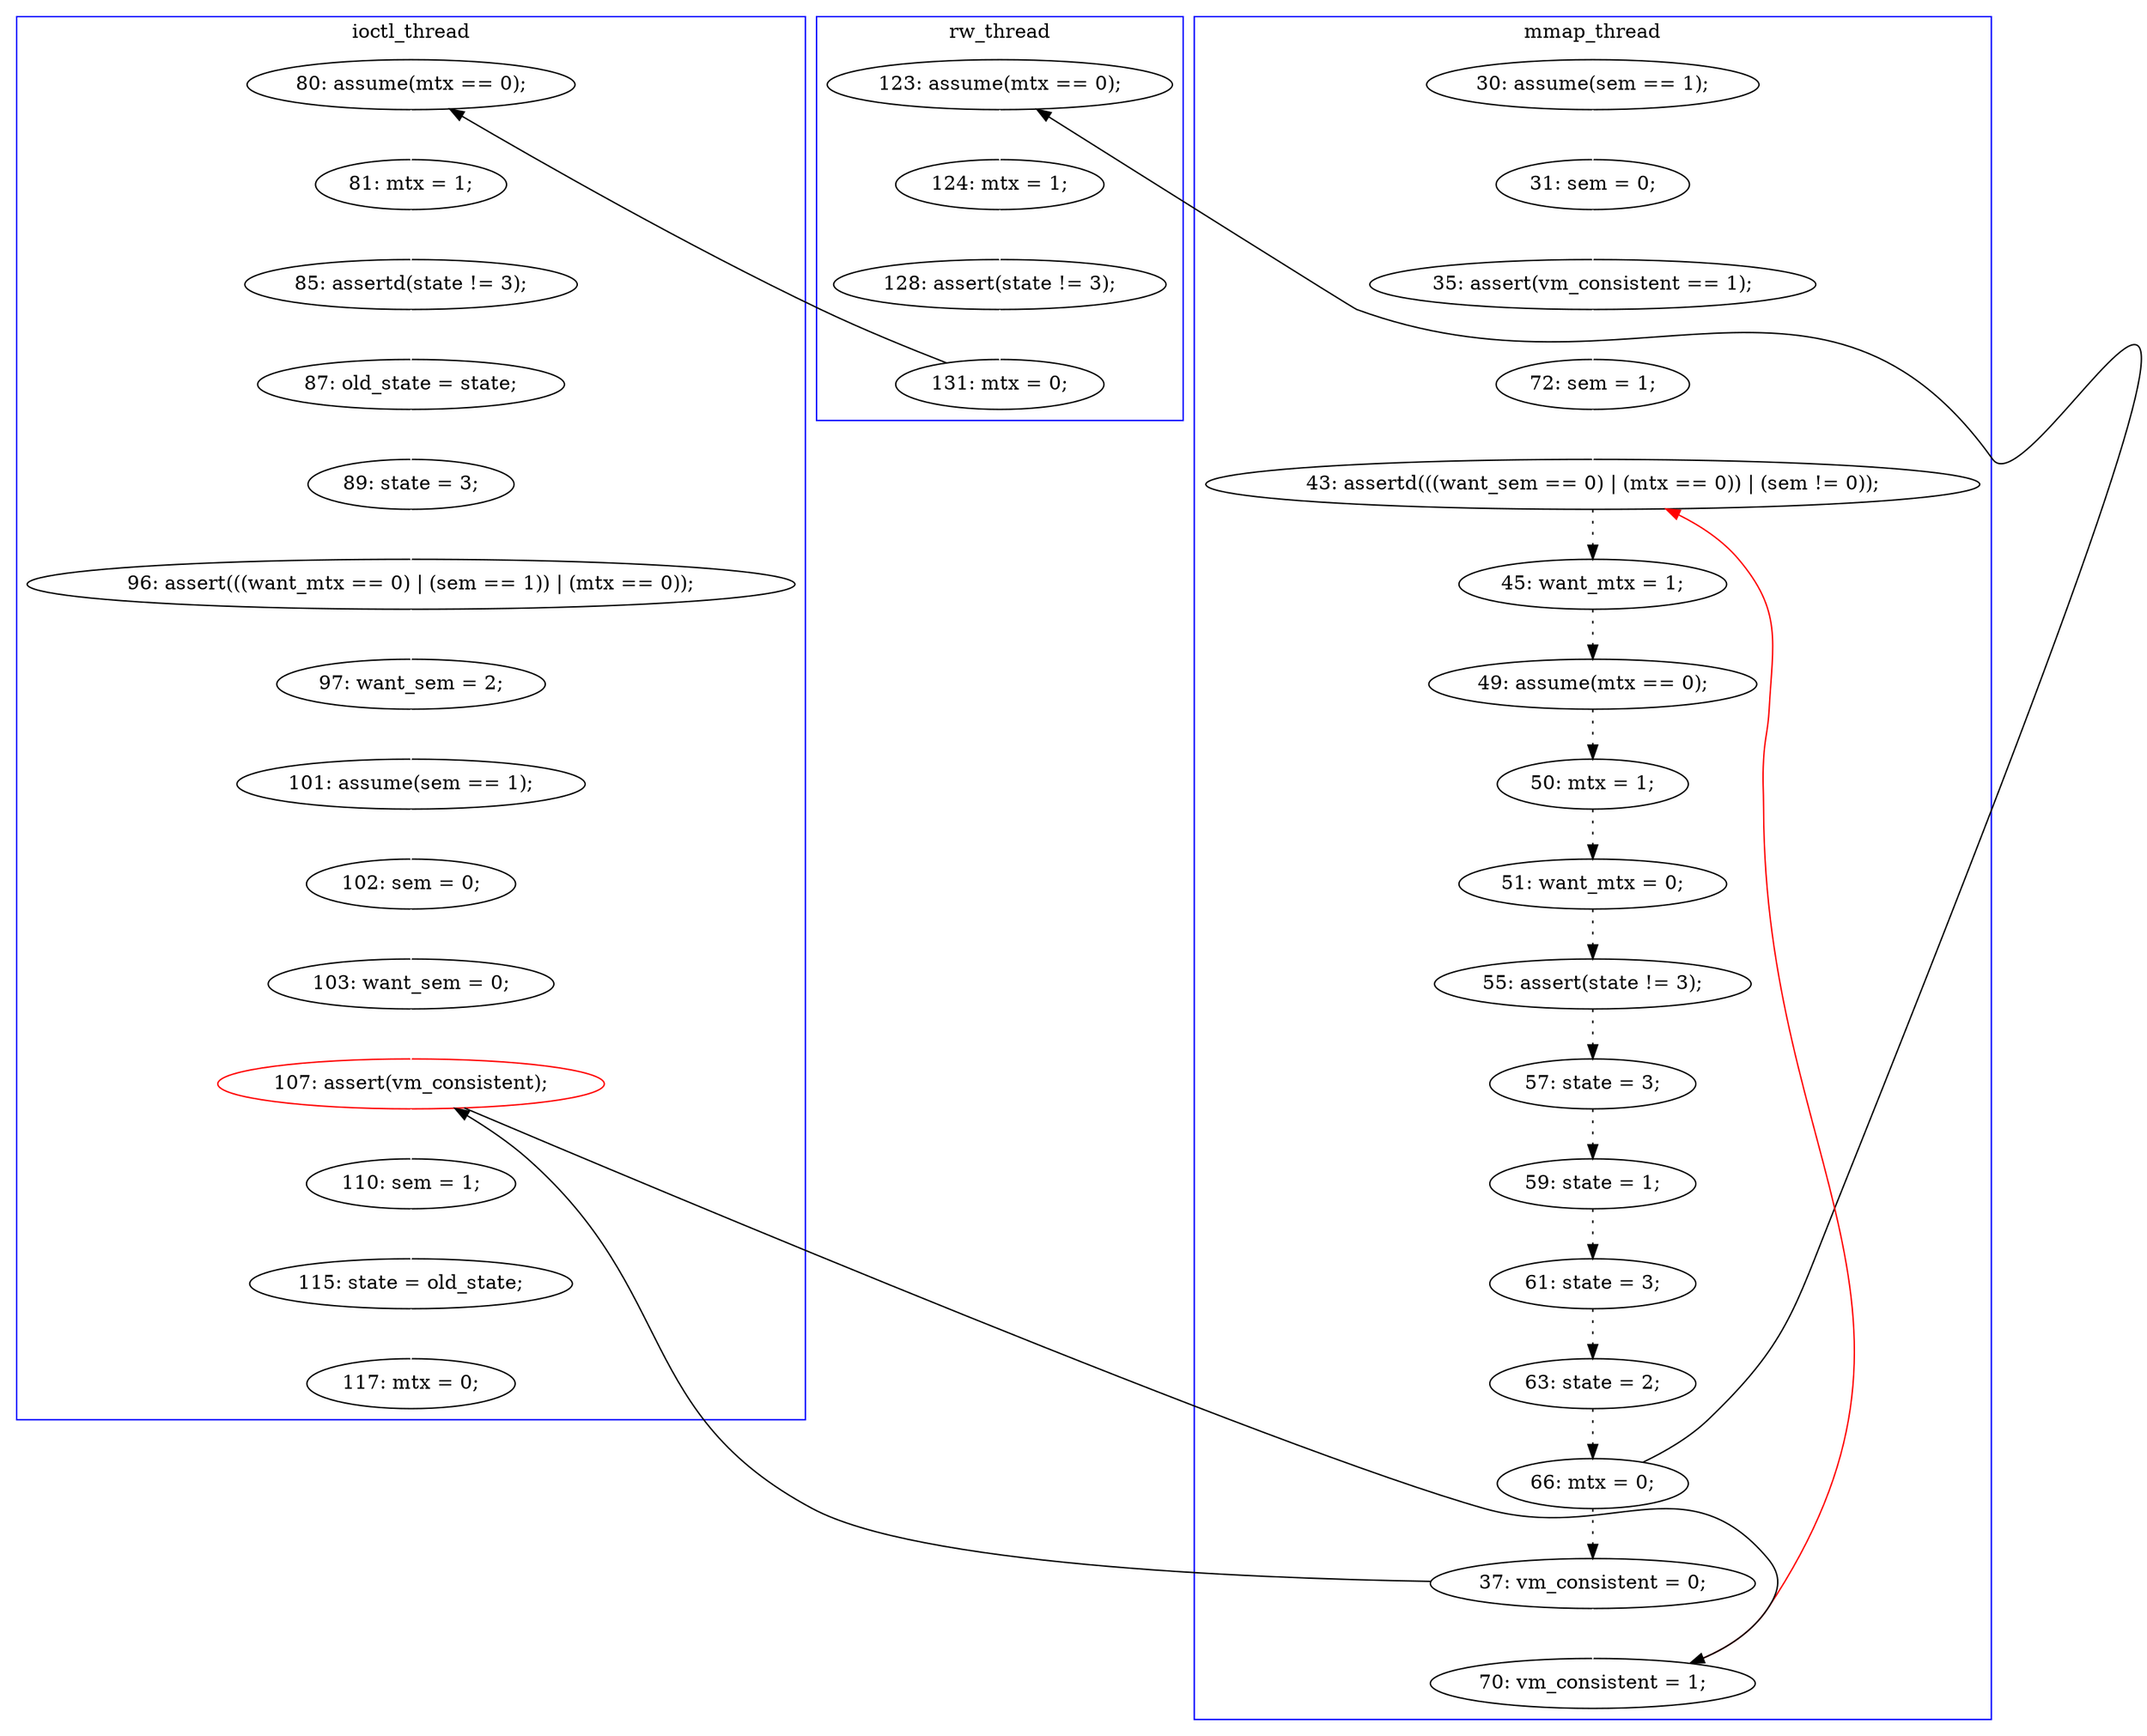 digraph Counterexample {
	12 -> 14 [color = white, style = solid]
	11 -> 12 [color = white, style = solid]
	20 -> 23 [color = black, style = dotted]
	41 -> 43 [color = white, style = solid]
	18 -> 19 [color = black, style = dotted]
	25 -> 26 [color = black, style = dotted]
	24 -> 25 [color = black, style = dotted]
	15 -> 16 [color = black, style = dotted]
	40 -> 41 [color = white, style = solid]
	27 -> 30 [color = black, style = solid, constraint = false]
	49 -> 15 [color = red, style = solid, constraint = false]
	28 -> 48 [color = black, style = solid, constraint = false]
	23 -> 24 [color = black, style = dotted]
	17 -> 18 [color = black, style = dotted]
	31 -> 32 [color = white, style = solid]
	37 -> 38 [color = white, style = solid]
	33 -> 37 [color = black, style = solid, constraint = false]
	45 -> 46 [color = white, style = solid]
	30 -> 31 [color = white, style = solid]
	38 -> 39 [color = white, style = solid]
	46 -> 47 [color = white, style = solid]
	27 -> 28 [color = black, style = dotted]
	51 -> 55 [color = white, style = solid]
	16 -> 17 [color = black, style = dotted]
	14 -> 15 [color = white, style = solid]
	19 -> 20 [color = black, style = dotted]
	48 -> 51 [color = white, style = solid]
	32 -> 33 [color = white, style = solid]
	39 -> 40 [color = white, style = solid]
	47 -> 48 [color = white, style = solid]
	26 -> 27 [color = black, style = dotted]
	43 -> 44 [color = white, style = solid]
	44 -> 45 [color = white, style = solid]
	10 -> 11 [color = white, style = solid]
	48 -> 49 [color = black, style = solid, constraint = false]
	55 -> 56 [color = white, style = solid]
	28 -> 49 [color = white, style = solid]
	subgraph cluster3 {
		label = rw_thread
		color = blue
		32  [label = "128: assert(state != 3);"]
		33  [label = "131: mtx = 0;"]
		31  [label = "124: mtx = 1;"]
		30  [label = "123: assume(mtx == 0);"]
	}
	subgraph cluster2 {
		label = ioctl_thread
		color = blue
		39  [label = "85: assertd(state != 3);"]
		48  [label = "107: assert(vm_consistent);", color = red]
		38  [label = "81: mtx = 1;"]
		51  [label = "110: sem = 1;"]
		45  [label = "101: assume(sem == 1);"]
		46  [label = "102: sem = 0;"]
		55  [label = "115: state = old_state;"]
		43  [label = "96: assert(((want_mtx == 0) | (sem == 1)) | (mtx == 0));"]
		37  [label = "80: assume(mtx == 0);"]
		40  [label = "87: old_state = state;"]
		47  [label = "103: want_sem = 0;"]
		56  [label = "117: mtx = 0;"]
		41  [label = "89: state = 3;"]
		44  [label = "97: want_sem = 2;"]
	}
	subgraph cluster1 {
		label = mmap_thread
		color = blue
		27  [label = "66: mtx = 0;"]
		16  [label = "45: want_mtx = 1;"]
		12  [label = "35: assert(vm_consistent == 1);"]
		17  [label = "49: assume(mtx == 0);"]
		19  [label = "51: want_mtx = 0;"]
		20  [label = "55: assert(state != 3);"]
		14  [label = "72: sem = 1;"]
		26  [label = "63: state = 2;"]
		49  [label = "70: vm_consistent = 1;"]
		23  [label = "57: state = 3;"]
		28  [label = "37: vm_consistent = 0;"]
		15  [label = "43: assertd(((want_sem == 0) | (mtx == 0)) | (sem != 0));"]
		11  [label = "31: sem = 0;"]
		10  [label = "30: assume(sem == 1);"]
		24  [label = "59: state = 1;"]
		25  [label = "61: state = 3;"]
		18  [label = "50: mtx = 1;"]
	}
}
